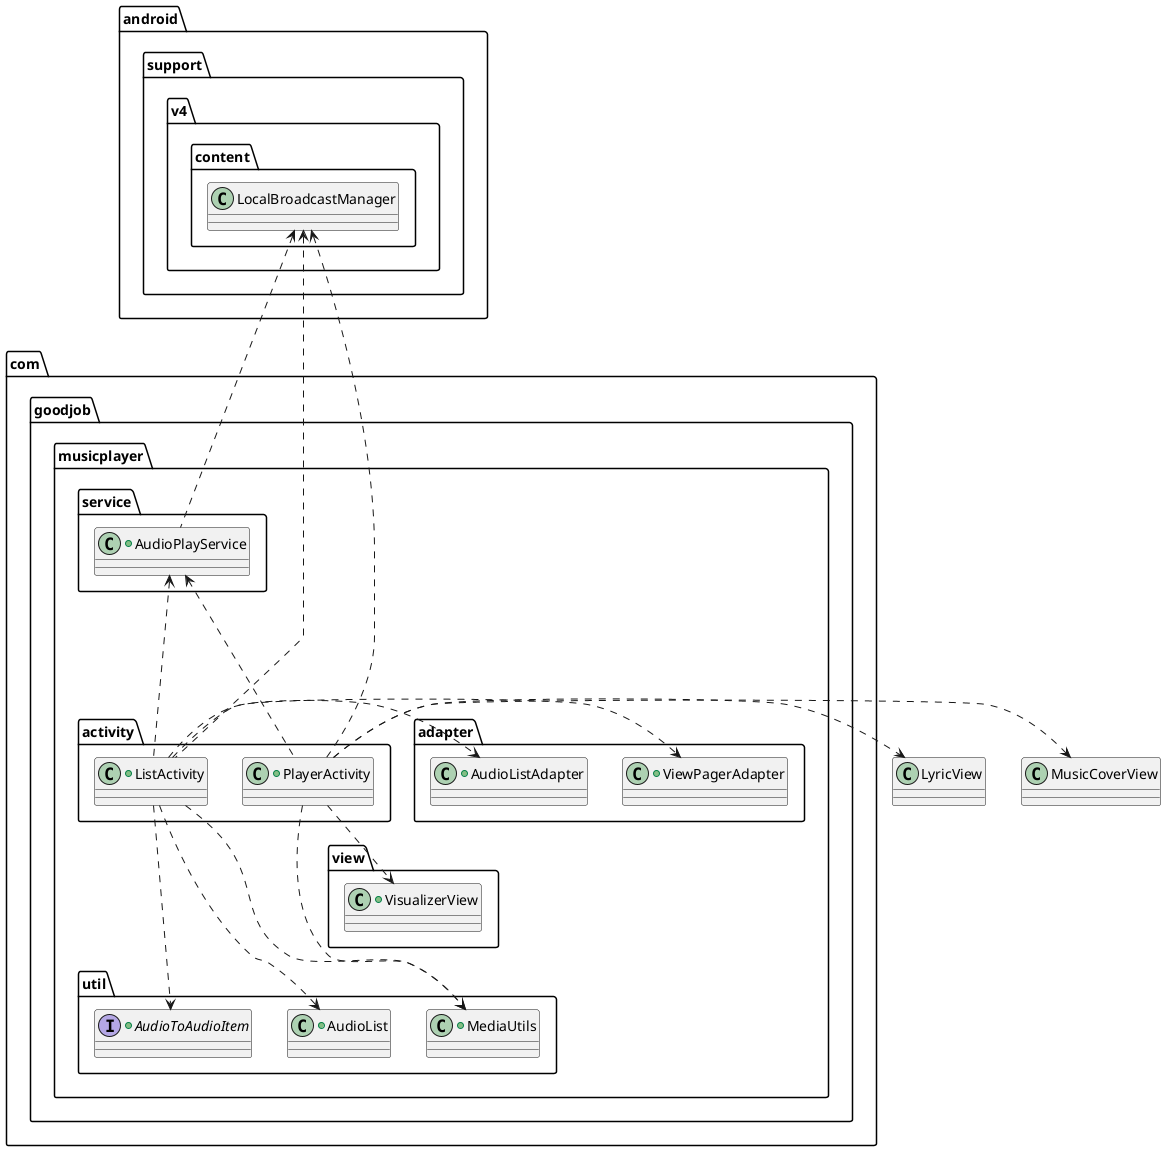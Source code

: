 @startuml

package com.goodjob.musicplayer.activity {
    +class ListActivity {
    }
    +class PlayerActivity {
    }
}

package com.goodjob.musicplayer.adapter {
    +class AudioListAdapter {
    }
    +class ViewPagerAdapter {
    }
}

package com.goodjob.musicplayer.service {
    +class AudioPlayService {
    }
}

package com.goodjob.musicplayer.view {
    +class VisualizerView {
    }
}

package com.goodjob.musicplayer.util {
    +class MediaUtils {
    }

    +class AudioList {
    }

    +interface AudioToAudioItem {
    }
}

ListActivity ...> AudioList
ListActivity ...> MediaUtils
ListActivity ...> AudioToAudioItem
ListActivity .> ViewPagerAdapter
ListActivity .> AudioListAdapter
AudioPlayService <.... ListActivity
PlayerActivity .> MediaUtils
PlayerActivity ..> VisualizerView
AudioPlayService <.... PlayerActivity
PlayerActivity .> LyricView
PlayerActivity .> MusicCoverView
android.support.v4.content.LocalBroadcastManager <... ListActivity
android.support.v4.content.LocalBroadcastManager <... PlayerActivity
android.support.v4.content.LocalBroadcastManager <... AudioPlayService
@enduml